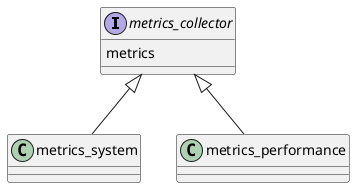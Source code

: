 @startuml architecture_class
interface metrics_collector{
  metrics
}

class metrics_system
class metrics_performance

metrics_collector <|-- metrics_system
metrics_collector <|-- metrics_performance
@enduml